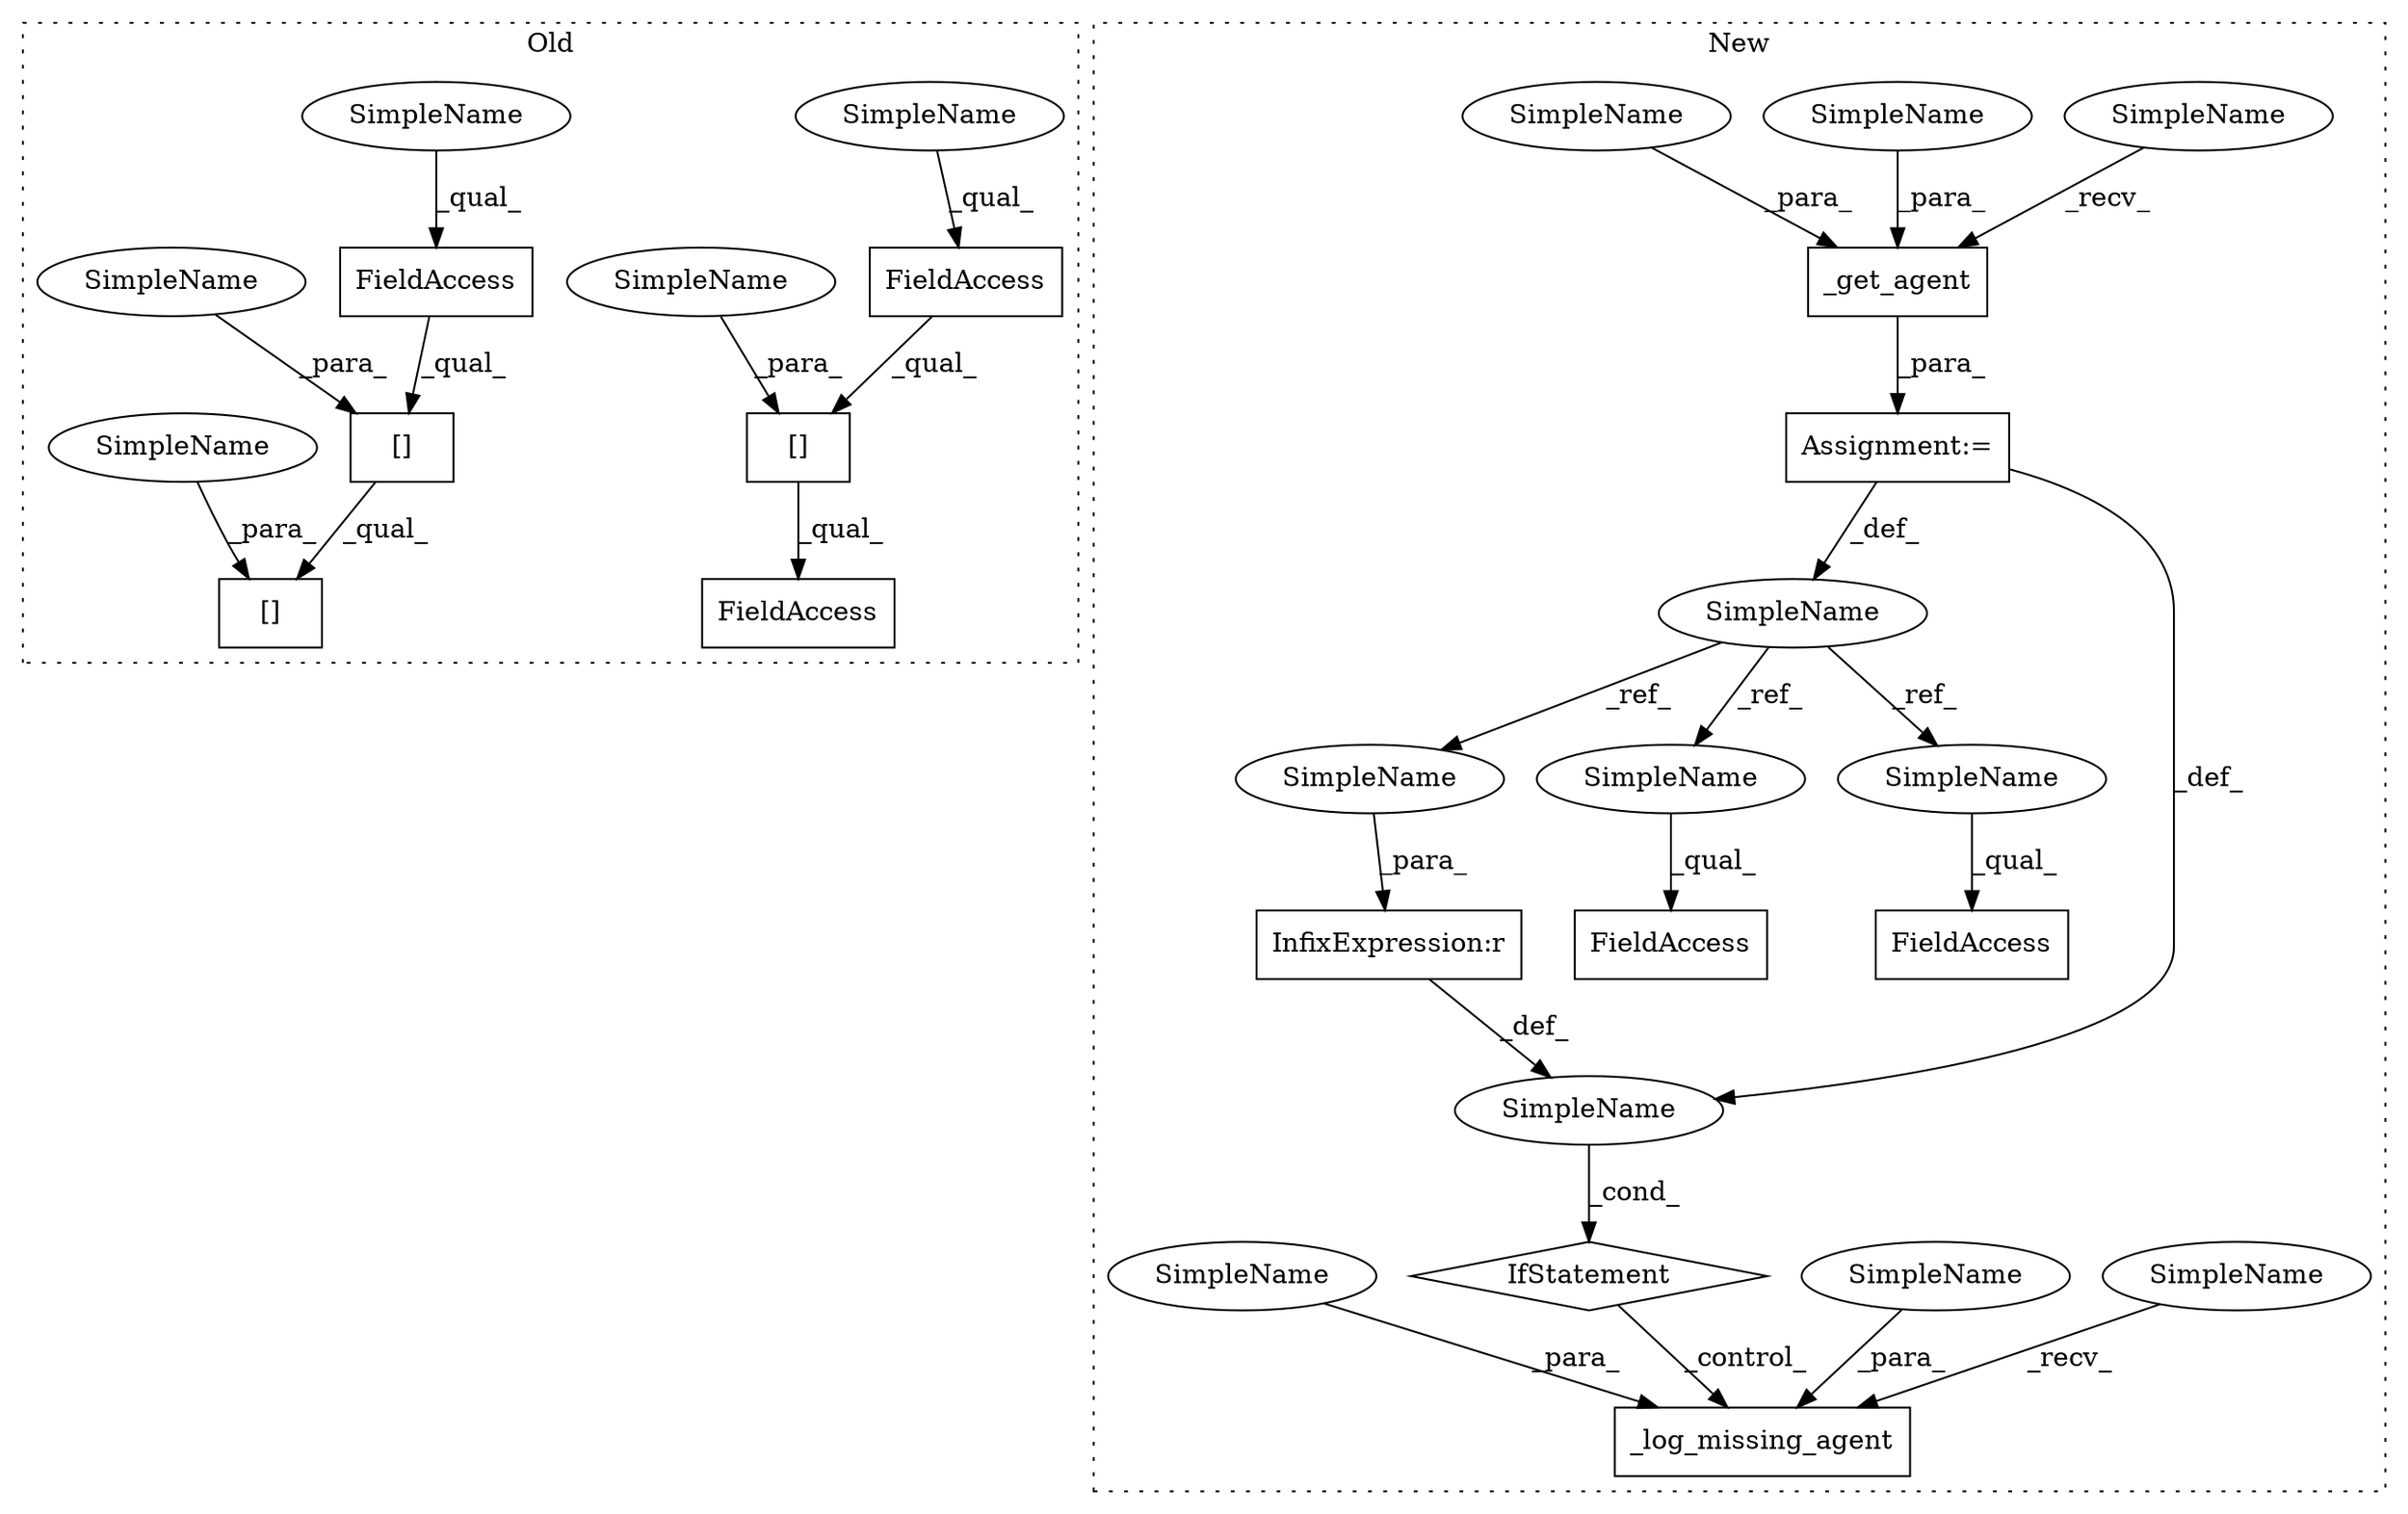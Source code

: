 digraph G {
subgraph cluster0 {
1 [label="[]" a="2" s="16058,16085" l="18,1" shape="box"];
4 [label="FieldAccess" a="22" s="16058" l="17" shape="box"];
5 [label="FieldAccess" a="22" s="16058" l="40" shape="box"];
7 [label="[]" a="2" s="16235,16262" l="18,1" shape="box"];
8 [label="FieldAccess" a="22" s="16235" l="17" shape="box"];
9 [label="[]" a="2" s="16235,16277" l="29,1" shape="box"];
16 [label="SimpleName" a="42" s="16235" l="4" shape="ellipse"];
17 [label="SimpleName" a="42" s="16058" l="4" shape="ellipse"];
18 [label="SimpleName" a="42" s="16253" l="9" shape="ellipse"];
19 [label="SimpleName" a="42" s="16076" l="9" shape="ellipse"];
20 [label="SimpleName" a="42" s="16264" l="13" shape="ellipse"];
label = "Old";
style="dotted";
}
subgraph cluster1 {
2 [label="_get_agent" a="32" s="14045,14079" l="11,1" shape="box"];
3 [label="InfixExpression:r" a="27" s="14095" l="4" shape="box"];
6 [label="Assignment:=" a="7" s="14039" l="1" shape="box"];
10 [label="IfStatement" a="25" s="14086,14103" l="4,2" shape="diamond"];
11 [label="FieldAccess" a="22" s="14261" l="11" shape="box"];
12 [label="FieldAccess" a="22" s="14216" l="11" shape="box"];
13 [label="SimpleName" a="42" s="14034" l="5" shape="ellipse"];
14 [label="_log_missing_agent" a="32" s="14118,14160" l="19,1" shape="box"];
15 [label="SimpleName" a="42" s="" l="" shape="ellipse"];
21 [label="SimpleName" a="42" s="14040" l="4" shape="ellipse"];
22 [label="SimpleName" a="42" s="14113" l="4" shape="ellipse"];
23 [label="SimpleName" a="42" s="14090" l="5" shape="ellipse"];
24 [label="SimpleName" a="42" s="14216" l="5" shape="ellipse"];
25 [label="SimpleName" a="42" s="14261" l="5" shape="ellipse"];
26 [label="SimpleName" a="42" s="14066" l="13" shape="ellipse"];
27 [label="SimpleName" a="42" s="14147" l="13" shape="ellipse"];
28 [label="SimpleName" a="42" s="14056" l="9" shape="ellipse"];
29 [label="SimpleName" a="42" s="14137" l="9" shape="ellipse"];
label = "New";
style="dotted";
}
1 -> 5 [label="_qual_"];
2 -> 6 [label="_para_"];
3 -> 15 [label="_def_"];
4 -> 1 [label="_qual_"];
6 -> 15 [label="_def_"];
6 -> 13 [label="_def_"];
7 -> 9 [label="_qual_"];
8 -> 7 [label="_qual_"];
10 -> 14 [label="_control_"];
13 -> 23 [label="_ref_"];
13 -> 25 [label="_ref_"];
13 -> 24 [label="_ref_"];
15 -> 10 [label="_cond_"];
16 -> 8 [label="_qual_"];
17 -> 4 [label="_qual_"];
18 -> 7 [label="_para_"];
19 -> 1 [label="_para_"];
20 -> 9 [label="_para_"];
21 -> 2 [label="_recv_"];
22 -> 14 [label="_recv_"];
23 -> 3 [label="_para_"];
24 -> 12 [label="_qual_"];
25 -> 11 [label="_qual_"];
26 -> 2 [label="_para_"];
27 -> 14 [label="_para_"];
28 -> 2 [label="_para_"];
29 -> 14 [label="_para_"];
}
